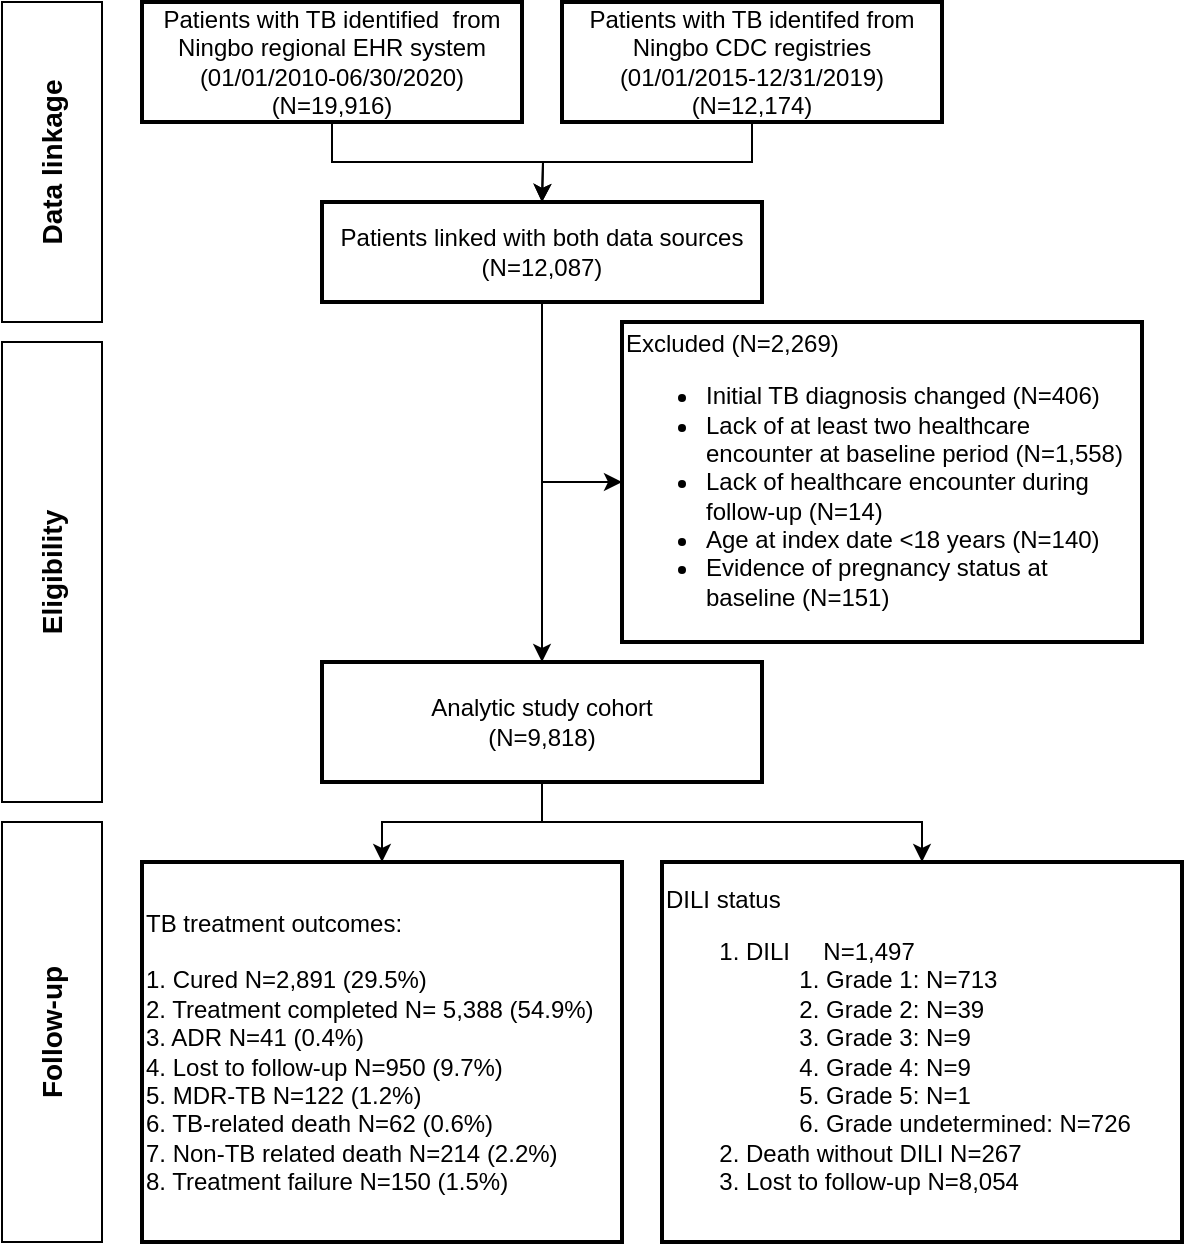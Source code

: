 <mxfile version="13.9.1" type="github">
  <diagram id="YtiaLkNR7NgyqbK74q9d" name="Page-1">
    <mxGraphModel dx="1422" dy="763" grid="1" gridSize="10" guides="1" tooltips="1" connect="1" arrows="1" fold="1" page="1" pageScale="1" pageWidth="827" pageHeight="1169" math="0" shadow="0">
      <root>
        <mxCell id="0" />
        <mxCell id="1" parent="0" />
        <mxCell id="wSTLIWxmNJqAhWngVWDl-3" style="edgeStyle=orthogonalEdgeStyle;rounded=0;orthogonalLoop=1;jettySize=auto;html=1;exitX=0.5;exitY=1;exitDx=0;exitDy=0;" parent="1" source="wSTLIWxmNJqAhWngVWDl-1" edge="1">
          <mxGeometry relative="1" as="geometry">
            <mxPoint x="320" y="260" as="targetPoint" />
            <mxPoint x="180" y="240" as="sourcePoint" />
          </mxGeometry>
        </mxCell>
        <mxCell id="wSTLIWxmNJqAhWngVWDl-1" value="&lt;div&gt;Patients with TB identified&amp;nbsp; from &lt;br&gt;&lt;/div&gt;&lt;div&gt;Ningbo regional EHR system&lt;br&gt;&lt;/div&gt;&lt;div&gt;(01/01/2010-06/30/2020)&lt;/div&gt;&lt;div&gt;&lt;div&gt;(N=19,916)&lt;/div&gt;&lt;/div&gt;" style="rounded=0;whiteSpace=wrap;html=1;strokeWidth=2;" parent="1" vertex="1">
          <mxGeometry x="120" y="160" width="190" height="60" as="geometry" />
        </mxCell>
        <mxCell id="wSTLIWxmNJqAhWngVWDl-4" style="edgeStyle=orthogonalEdgeStyle;rounded=0;orthogonalLoop=1;jettySize=auto;html=1;exitX=0.5;exitY=1;exitDx=0;exitDy=0;" parent="1" source="wSTLIWxmNJqAhWngVWDl-2" edge="1">
          <mxGeometry relative="1" as="geometry">
            <mxPoint x="320" y="260" as="targetPoint" />
          </mxGeometry>
        </mxCell>
        <mxCell id="wSTLIWxmNJqAhWngVWDl-2" value="&lt;div&gt;Patients with TB identifed from Ningbo CDC registries&lt;/div&gt;&lt;div&gt;(01/01/2015-12/31/2019)&lt;br&gt;&lt;/div&gt;&lt;div&gt;(N=12,174)&lt;br&gt;&lt;/div&gt;" style="rounded=0;whiteSpace=wrap;html=1;strokeWidth=2;" parent="1" vertex="1">
          <mxGeometry x="330" y="160" width="190" height="60" as="geometry" />
        </mxCell>
        <mxCell id="wSTLIWxmNJqAhWngVWDl-7" value="" style="edgeStyle=orthogonalEdgeStyle;rounded=0;orthogonalLoop=1;jettySize=auto;html=1;entryX=0.5;entryY=0;entryDx=0;entryDy=0;" parent="1" source="wSTLIWxmNJqAhWngVWDl-5" target="wSTLIWxmNJqAhWngVWDl-25" edge="1">
          <mxGeometry relative="1" as="geometry">
            <mxPoint x="320" y="360" as="targetPoint" />
          </mxGeometry>
        </mxCell>
        <mxCell id="zMEZe8buf0i9gejHbnlh-8" style="edgeStyle=orthogonalEdgeStyle;rounded=0;orthogonalLoop=1;jettySize=auto;html=1;exitX=0.5;exitY=1;exitDx=0;exitDy=0;entryX=0;entryY=0.5;entryDx=0;entryDy=0;" edge="1" parent="1" source="wSTLIWxmNJqAhWngVWDl-5" target="wSTLIWxmNJqAhWngVWDl-8">
          <mxGeometry relative="1" as="geometry" />
        </mxCell>
        <mxCell id="wSTLIWxmNJqAhWngVWDl-5" value="&lt;div&gt;Patients linked with both data sources&lt;br&gt;&lt;/div&gt;&lt;div&gt;(N=12,087)&lt;br&gt;&lt;/div&gt;" style="rounded=0;whiteSpace=wrap;html=1;strokeWidth=2;" parent="1" vertex="1">
          <mxGeometry x="210" y="260" width="220" height="50" as="geometry" />
        </mxCell>
        <mxCell id="wSTLIWxmNJqAhWngVWDl-8" value="&lt;div align=&quot;left&quot;&gt;Excluded (N=2,269)&lt;/div&gt;&lt;ul&gt;&lt;li&gt;Initial TB diagnosis changed (N=406)&lt;/li&gt;&lt;li&gt;Lack of at least two healthcare encounter at baseline period (N=1,558)&lt;/li&gt;&lt;li&gt;Lack of healthcare encounter during follow-up (N=14)&lt;/li&gt;&lt;li&gt;Age at index date &amp;lt;18 years (N=140)&lt;/li&gt;&lt;li&gt;Evidence of pregnancy status at baseline (N=151)&lt;br&gt;&lt;/li&gt;&lt;/ul&gt;" style="rounded=0;whiteSpace=wrap;html=1;strokeWidth=2;align=left;" parent="1" vertex="1">
          <mxGeometry x="360" y="320" width="260" height="160" as="geometry" />
        </mxCell>
        <mxCell id="zMEZe8buf0i9gejHbnlh-10" style="edgeStyle=orthogonalEdgeStyle;rounded=0;orthogonalLoop=1;jettySize=auto;html=1;exitX=0.5;exitY=1;exitDx=0;exitDy=0;entryX=0.5;entryY=0;entryDx=0;entryDy=0;" edge="1" parent="1" source="wSTLIWxmNJqAhWngVWDl-25" target="wSTLIWxmNJqAhWngVWDl-30">
          <mxGeometry relative="1" as="geometry">
            <Array as="points">
              <mxPoint x="320" y="570" />
              <mxPoint x="510" y="570" />
            </Array>
          </mxGeometry>
        </mxCell>
        <mxCell id="zMEZe8buf0i9gejHbnlh-11" style="edgeStyle=orthogonalEdgeStyle;rounded=0;orthogonalLoop=1;jettySize=auto;html=1;exitX=0.5;exitY=1;exitDx=0;exitDy=0;entryX=0.5;entryY=0;entryDx=0;entryDy=0;" edge="1" parent="1" source="wSTLIWxmNJqAhWngVWDl-25" target="wSTLIWxmNJqAhWngVWDl-27">
          <mxGeometry relative="1" as="geometry" />
        </mxCell>
        <mxCell id="wSTLIWxmNJqAhWngVWDl-25" value="&lt;div&gt;Analytic study cohort&lt;br&gt;&lt;/div&gt;&lt;div&gt;(N=9,818)&lt;br&gt;&lt;/div&gt;" style="rounded=0;whiteSpace=wrap;html=1;strokeWidth=2;" parent="1" vertex="1">
          <mxGeometry x="210" y="490" width="220" height="60" as="geometry" />
        </mxCell>
        <mxCell id="wSTLIWxmNJqAhWngVWDl-27" value="&lt;div align=&quot;left&quot;&gt;TB treatment outcomes:&lt;/div&gt;&lt;div align=&quot;left&quot;&gt;&lt;br&gt;&lt;/div&gt;1. Cured N=2,891 (29.5%)&lt;br&gt;2. Treatment completed N= 5,388 (54.9%)&lt;br&gt;3. ADR N=41 (0.4%)&lt;br&gt;4. Lost to follow-up N=950 (9.7%)&lt;br&gt;5. MDR-TB N=122 (1.2%)&lt;br&gt;6. TB-related death N=62 (0.6%)&lt;br&gt;7. Non-TB related death N=214 (2.2%)&lt;br&gt;8. Treatment failure N=150 (1.5%)" style="rounded=0;whiteSpace=wrap;html=1;strokeWidth=2;align=left;" parent="1" vertex="1">
          <mxGeometry x="120" y="590" width="240" height="190" as="geometry" />
        </mxCell>
        <mxCell id="wSTLIWxmNJqAhWngVWDl-30" value="&lt;div align=&quot;left&quot;&gt;DILI status&lt;ol&gt;&lt;li&gt;DILI&amp;nbsp;&amp;nbsp;&amp;nbsp;&amp;nbsp; N=1,497&lt;/li&gt;&lt;ol&gt;&lt;li&gt;Grade 1: N=713&lt;/li&gt;&lt;li&gt;Grade 2: N=39&lt;/li&gt;&lt;li&gt;Grade 3: N=9&lt;/li&gt;&lt;li&gt;Grade 4: N=9&lt;/li&gt;&lt;li&gt;Grade 5: N=1&lt;/li&gt;&lt;li&gt;Grade undetermined: N=726&lt;br&gt;&lt;/li&gt;&lt;/ol&gt;&lt;li&gt;Death without DILI N=267&lt;/li&gt;&lt;li&gt;Lost to follow-up N=8,054&lt;br&gt;&lt;/li&gt;&lt;/ol&gt;&lt;/div&gt;" style="rounded=0;whiteSpace=wrap;html=1;strokeWidth=2;align=left;" parent="1" vertex="1">
          <mxGeometry x="380" y="590" width="260" height="190" as="geometry" />
        </mxCell>
        <mxCell id="zMEZe8buf0i9gejHbnlh-4" value="&lt;font style=&quot;font-size: 14px&quot;&gt;&lt;b&gt;Eligibility&lt;/b&gt;&lt;/font&gt;" style="rounded=0;whiteSpace=wrap;html=1;horizontal=0;" vertex="1" parent="1">
          <mxGeometry x="50" y="330" width="50" height="230" as="geometry" />
        </mxCell>
        <mxCell id="zMEZe8buf0i9gejHbnlh-6" value="&lt;font style=&quot;font-size: 14px&quot;&gt;&lt;b&gt;Data linkage&lt;/b&gt;&lt;/font&gt;" style="rounded=0;whiteSpace=wrap;html=1;horizontal=0;" vertex="1" parent="1">
          <mxGeometry x="50" y="160" width="50" height="160" as="geometry" />
        </mxCell>
        <mxCell id="zMEZe8buf0i9gejHbnlh-9" value="&lt;b&gt;&lt;font style=&quot;font-size: 14px&quot;&gt;Follow-up&lt;/font&gt;&lt;/b&gt;" style="rounded=0;whiteSpace=wrap;html=1;horizontal=0;" vertex="1" parent="1">
          <mxGeometry x="50" y="570" width="50" height="210" as="geometry" />
        </mxCell>
      </root>
    </mxGraphModel>
  </diagram>
</mxfile>
